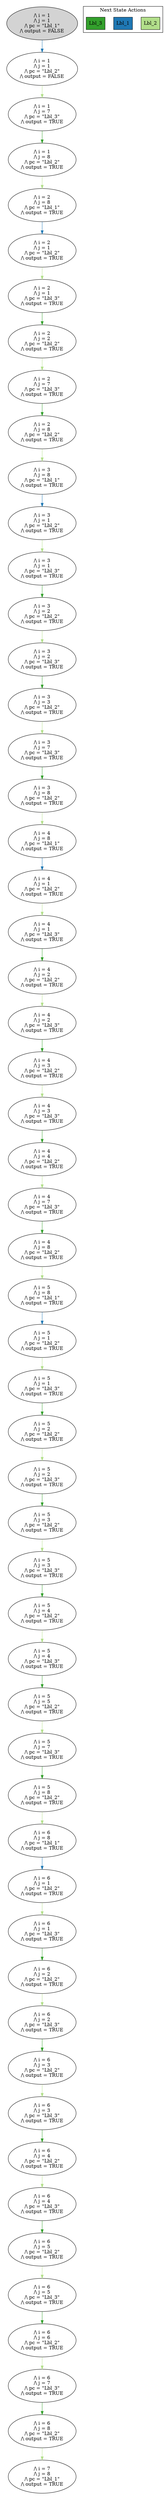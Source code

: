 strict digraph DiskGraph {
edge [colorscheme="paired12"]
nodesep=0.35;
subgraph cluster_graph {
color="white";
-805973814940931572 [label="/\\ i = 1\n/\\ j = 1\n/\\ pc = \"Lbl_1\"\n/\\ output = FALSE",style = filled]
-805973814940931572 -> -8976550792189934392 [label="",color="2",fontcolor="2"];
-8976550792189934392 [label="/\\ i = 1\n/\\ j = 1\n/\\ pc = \"Lbl_2\"\n/\\ output = FALSE"];
-8976550792189934392 -> -8391619948931083043 [label="",color="3",fontcolor="3"];
-8391619948931083043 [label="/\\ i = 1\n/\\ j = 7\n/\\ pc = \"Lbl_3\"\n/\\ output = TRUE"];
-8391619948931083043 -> -3191951971402296974 [label="",color="4",fontcolor="4"];
-3191951971402296974 [label="/\\ i = 1\n/\\ j = 8\n/\\ pc = \"Lbl_2\"\n/\\ output = TRUE"];
-3191951971402296974 -> -9067576890045842411 [label="",color="3",fontcolor="3"];
-9067576890045842411 [label="/\\ i = 2\n/\\ j = 8\n/\\ pc = \"Lbl_1\"\n/\\ output = TRUE"];
-9067576890045842411 -> 5218257879035827834 [label="",color="2",fontcolor="2"];
5218257879035827834 [label="/\\ i = 2\n/\\ j = 1\n/\\ pc = \"Lbl_2\"\n/\\ output = TRUE"];
5218257879035827834 -> 7278149724005692358 [label="",color="3",fontcolor="3"];
7278149724005692358 [label="/\\ i = 2\n/\\ j = 1\n/\\ pc = \"Lbl_3\"\n/\\ output = TRUE"];
7278149724005692358 -> 3187532886525240358 [label="",color="4",fontcolor="4"];
3187532886525240358 [label="/\\ i = 2\n/\\ j = 2\n/\\ pc = \"Lbl_2\"\n/\\ output = TRUE"];
3187532886525240358 -> -5932342561971955842 [label="",color="3",fontcolor="3"];
-5932342561971955842 [label="/\\ i = 2\n/\\ j = 7\n/\\ pc = \"Lbl_3\"\n/\\ output = TRUE"];
-5932342561971955842 -> -750685701599669551 [label="",color="4",fontcolor="4"];
-750685701599669551 [label="/\\ i = 2\n/\\ j = 8\n/\\ pc = \"Lbl_2\"\n/\\ output = TRUE"];
-750685701599669551 -> 2305493159577400417 [label="",color="3",fontcolor="3"];
2305493159577400417 [label="/\\ i = 3\n/\\ j = 8\n/\\ pc = \"Lbl_1\"\n/\\ output = TRUE"];
2305493159577400417 -> -3045199807604662770 [label="",color="2",fontcolor="2"];
-3045199807604662770 [label="/\\ i = 3\n/\\ j = 1\n/\\ pc = \"Lbl_2\"\n/\\ output = TRUE"];
-3045199807604662770 -> -516065055892702286 [label="",color="3",fontcolor="3"];
-516065055892702286 [label="/\\ i = 3\n/\\ j = 1\n/\\ pc = \"Lbl_3\"\n/\\ output = TRUE"];
-516065055892702286 -> -5626162200125838254 [label="",color="4",fontcolor="4"];
-5626162200125838254 [label="/\\ i = 3\n/\\ j = 2\n/\\ pc = \"Lbl_2\"\n/\\ output = TRUE"];
-5626162200125838254 -> -7169717198827304466 [label="",color="3",fontcolor="3"];
-7169717198827304466 [label="/\\ i = 3\n/\\ j = 2\n/\\ pc = \"Lbl_3\"\n/\\ output = TRUE"];
-7169717198827304466 -> 1302584397352012659 [label="",color="4",fontcolor="4"];
1302584397352012659 [label="/\\ i = 3\n/\\ j = 3\n/\\ pc = \"Lbl_2\"\n/\\ output = TRUE"];
1302584397352012659 -> 3493573758840053514 [label="",color="3",fontcolor="3"];
3493573758840053514 [label="/\\ i = 3\n/\\ j = 7\n/\\ pc = \"Lbl_3\"\n/\\ output = TRUE"];
3493573758840053514 -> 7512769820494748325 [label="",color="4",fontcolor="4"];
7512769820494748325 [label="/\\ i = 3\n/\\ j = 8\n/\\ pc = \"Lbl_2\"\n/\\ output = TRUE"];
7512769820494748325 -> -3574554794629285037 [label="",color="3",fontcolor="3"];
-3574554794629285037 [label="/\\ i = 4\n/\\ j = 8\n/\\ pc = \"Lbl_1\"\n/\\ output = TRUE"];
-3574554794629285037 -> 299250105123688764 [label="",color="2",fontcolor="2"];
299250105123688764 [label="/\\ i = 4\n/\\ j = 1\n/\\ pc = \"Lbl_2\"\n/\\ output = TRUE"];
299250105123688764 -> 2976018551879660672 [label="",color="3",fontcolor="3"];
2976018551879660672 [label="/\\ i = 4\n/\\ j = 1\n/\\ pc = \"Lbl_3\"\n/\\ output = TRUE"];
2976018551879660672 -> 6949542148610155360 [label="",color="4",fontcolor="4"];
6949542148610155360 [label="/\\ i = 4\n/\\ j = 2\n/\\ pc = \"Lbl_2\"\n/\\ output = TRUE"];
6949542148610155360 -> 5555872644699801308 [label="",color="3",fontcolor="3"];
5555872644699801308 [label="/\\ i = 4\n/\\ j = 2\n/\\ pc = \"Lbl_3\"\n/\\ output = TRUE"];
5555872644699801308 -> -4356716893140843455 [label="",color="4",fontcolor="4"];
-4356716893140843455 [label="/\\ i = 4\n/\\ j = 3\n/\\ pc = \"Lbl_2\"\n/\\ output = TRUE"];
-4356716893140843455 -> -1233420693953928707 [label="",color="3",fontcolor="3"];
-1233420693953928707 [label="/\\ i = 4\n/\\ j = 3\n/\\ pc = \"Lbl_3\"\n/\\ output = TRUE"];
-1233420693953928707 -> -6279002485746104360 [label="",color="4",fontcolor="4"];
-6279002485746104360 [label="/\\ i = 4\n/\\ j = 4\n/\\ pc = \"Lbl_2\"\n/\\ output = TRUE"];
-6279002485746104360 -> -2170231062770347976 [label="",color="3",fontcolor="3"];
-2170231062770347976 [label="/\\ i = 4\n/\\ j = 7\n/\\ pc = \"Lbl_3\"\n/\\ output = TRUE"];
-2170231062770347976 -> -5055052181936613993 [label="",color="4",fontcolor="4"];
-5055052181936613993 [label="/\\ i = 4\n/\\ j = 8\n/\\ pc = \"Lbl_2\"\n/\\ output = TRUE"];
-5055052181936613993 -> 6031197682373047079 [label="",color="3",fontcolor="3"];
6031197682373047079 [label="/\\ i = 5\n/\\ j = 8\n/\\ pc = \"Lbl_1\"\n/\\ output = TRUE"];
6031197682373047079 -> -7354209491336308408 [label="",color="2",fontcolor="2"];
-7354209491336308408 [label="/\\ i = 5\n/\\ j = 1\n/\\ pc = \"Lbl_2\"\n/\\ output = TRUE"];
-7354209491336308408 -> -5432662665032827660 [label="",color="3",fontcolor="3"];
-5432662665032827660 [label="/\\ i = 5\n/\\ j = 1\n/\\ pc = \"Lbl_3\"\n/\\ output = TRUE"];
-5432662665032827660 -> -169442646585906412 [label="",color="4",fontcolor="4"];
-169442646585906412 [label="/\\ i = 5\n/\\ j = 2\n/\\ pc = \"Lbl_2\"\n/\\ output = TRUE"];
-169442646585906412 -> -3400829356714045784 [label="",color="3",fontcolor="3"];
-3400829356714045784 [label="/\\ i = 5\n/\\ j = 2\n/\\ pc = \"Lbl_3\"\n/\\ output = TRUE"];
-3400829356714045784 -> 6799989162487778357 [label="",color="4",fontcolor="4"];
6799989162487778357 [label="/\\ i = 5\n/\\ j = 3\n/\\ pc = \"Lbl_2\"\n/\\ output = TRUE"];
6799989162487778357 -> 8301749733537360265 [label="",color="3",fontcolor="3"];
8301749733537360265 [label="/\\ i = 5\n/\\ j = 3\n/\\ pc = \"Lbl_3\"\n/\\ output = TRUE"];
8301749733537360265 -> 3822218586709921708 [label="",color="4",fontcolor="4"];
3822218586709921708 [label="/\\ i = 5\n/\\ j = 4\n/\\ pc = \"Lbl_2\"\n/\\ output = TRUE"];
3822218586709921708 -> 1756659997289916944 [label="",color="3",fontcolor="3"];
1756659997289916944 [label="/\\ i = 5\n/\\ j = 4\n/\\ pc = \"Lbl_3\"\n/\\ output = TRUE"];
1756659997289916944 -> -7569617077122930547 [label="",color="4",fontcolor="4"];
-7569617077122930547 [label="/\\ i = 5\n/\\ j = 5\n/\\ pc = \"Lbl_2\"\n/\\ output = TRUE"];
-7569617077122930547 -> 8950470316320921676 [label="",color="3",fontcolor="3"];
8950470316320921676 [label="/\\ i = 5\n/\\ j = 7\n/\\ pc = \"Lbl_3\"\n/\\ output = TRUE"];
8950470316320921676 -> 2598409716441308643 [label="",color="4",fontcolor="4"];
2598409716441308643 [label="/\\ i = 5\n/\\ j = 8\n/\\ pc = \"Lbl_2\"\n/\\ output = TRUE"];
2598409716441308643 -> 8472943898138488964 [label="",color="3",fontcolor="3"];
8472943898138488964 [label="/\\ i = 6\n/\\ j = 8\n/\\ pc = \"Lbl_1\"\n/\\ output = TRUE"];
8472943898138488964 -> -4623377479777821973 [label="",color="2",fontcolor="2"];
-4623377479777821973 [label="/\\ i = 6\n/\\ j = 1\n/\\ pc = \"Lbl_2\"\n/\\ output = TRUE"];
-4623377479777821973 -> -7872958633541468329 [label="",color="3",fontcolor="3"];
-7872958633541468329 [label="/\\ i = 6\n/\\ j = 1\n/\\ pc = \"Lbl_3\"\n/\\ output = TRUE"];
-7872958633541468329 -> -2629843742958589769 [label="",color="4",fontcolor="4"];
-2629843742958589769 [label="/\\ i = 6\n/\\ j = 2\n/\\ pc = \"Lbl_2\"\n/\\ output = TRUE"];
-2629843742958589769 -> -654362847692960501 [label="",color="3",fontcolor="3"];
-654362847692960501 [label="/\\ i = 6\n/\\ j = 2\n/\\ pc = \"Lbl_3\"\n/\\ output = TRUE"];
-654362847692960501 -> 8680835472916582294 [label="",color="4",fontcolor="4"];
8680835472916582294 [label="/\\ i = 6\n/\\ j = 3\n/\\ pc = \"Lbl_2\"\n/\\ output = TRUE"];
8680835472916582294 -> 6130334394992994858 [label="",color="3",fontcolor="3"];
6130334394992994858 [label="/\\ i = 6\n/\\ j = 3\n/\\ pc = \"Lbl_3\"\n/\\ output = TRUE"];
6130334394992994858 -> 1381989696999459855 [label="",color="4",fontcolor="4"];
1381989696999459855 [label="/\\ i = 6\n/\\ j = 4\n/\\ pc = \"Lbl_2\"\n/\\ output = TRUE"];
1381989696999459855 -> 4487282010716383667 [label="",color="3",fontcolor="3"];
4487282010716383667 [label="/\\ i = 6\n/\\ j = 4\n/\\ pc = \"Lbl_3\"\n/\\ output = TRUE"];
4487282010716383667 -> -5704443772851328210 [label="",color="4",fontcolor="4"];
-5704443772851328210 [label="/\\ i = 6\n/\\ j = 5\n/\\ pc = \"Lbl_2\"\n/\\ output = TRUE"];
-5704443772851328210 -> -7080105132764508526 [label="",color="3",fontcolor="3"];
-7080105132764508526 [label="/\\ i = 6\n/\\ j = 5\n/\\ pc = \"Lbl_3\"\n/\\ output = TRUE"];
-7080105132764508526 -> -3133622167742719630 [label="",color="4",fontcolor="4"];
-3133622167742719630 [label="/\\ i = 6\n/\\ j = 6\n/\\ pc = \"Lbl_2\"\n/\\ output = TRUE"];
-3133622167742719630 -> 6489857039972834287 [label="",color="3",fontcolor="3"];
6489857039972834287 [label="/\\ i = 6\n/\\ j = 7\n/\\ pc = \"Lbl_3\"\n/\\ output = TRUE"];
6489857039972834287 -> 155805323866857024 [label="",color="4",fontcolor="4"];
155805323866857024 [label="/\\ i = 6\n/\\ j = 8\n/\\ pc = \"Lbl_2\"\n/\\ output = TRUE"];
155805323866857024 -> -1710718487436379920 [label="",color="3",fontcolor="3"];
-1710718487436379920 [label="/\\ i = 7\n/\\ j = 8\n/\\ pc = \"Lbl_1\"\n/\\ output = TRUE"];
{rank = same; -805973814940931572;}
{rank = same; -8976550792189934392;}
{rank = same; -8391619948931083043;}
{rank = same; -3191951971402296974;}
{rank = same; -9067576890045842411;}
{rank = same; 5218257879035827834;}
{rank = same; 7278149724005692358;}
{rank = same; 3187532886525240358;}
{rank = same; -5932342561971955842;}
{rank = same; -750685701599669551;}
{rank = same; 2305493159577400417;}
{rank = same; -3045199807604662770;}
{rank = same; -516065055892702286;}
{rank = same; -5626162200125838254;}
{rank = same; -7169717198827304466;}
{rank = same; 1302584397352012659;}
{rank = same; 3493573758840053514;}
{rank = same; 7512769820494748325;}
{rank = same; -3574554794629285037;}
{rank = same; 299250105123688764;}
{rank = same; 2976018551879660672;}
{rank = same; 6949542148610155360;}
{rank = same; 5555872644699801308;}
{rank = same; -4356716893140843455;}
{rank = same; -1233420693953928707;}
{rank = same; -6279002485746104360;}
{rank = same; -2170231062770347976;}
{rank = same; -5055052181936613993;}
{rank = same; 6031197682373047079;}
{rank = same; -7354209491336308408;}
{rank = same; -5432662665032827660;}
{rank = same; -169442646585906412;}
{rank = same; -3400829356714045784;}
{rank = same; 6799989162487778357;}
{rank = same; 8301749733537360265;}
{rank = same; 3822218586709921708;}
{rank = same; 1756659997289916944;}
{rank = same; -7569617077122930547;}
{rank = same; 8950470316320921676;}
{rank = same; 2598409716441308643;}
{rank = same; 8472943898138488964;}
{rank = same; -4623377479777821973;}
{rank = same; -7872958633541468329;}
{rank = same; -2629843742958589769;}
{rank = same; -654362847692960501;}
{rank = same; 8680835472916582294;}
{rank = same; 6130334394992994858;}
{rank = same; 1381989696999459855;}
{rank = same; 4487282010716383667;}
{rank = same; -5704443772851328210;}
{rank = same; -7080105132764508526;}
{rank = same; -3133622167742719630;}
{rank = same; 6489857039972834287;}
{rank = same; 155805323866857024;}
}
subgraph cluster_legend {graph[style=bold];label = "Next State Actions" style="solid"
node [ labeljust="l",colorscheme="paired12",style=filled,shape=record ]
Lbl_2 [label="Lbl_2",fillcolor=3]
Lbl_1 [label="Lbl_1",fillcolor=2]
Lbl_3 [label="Lbl_3",fillcolor=4]
}}